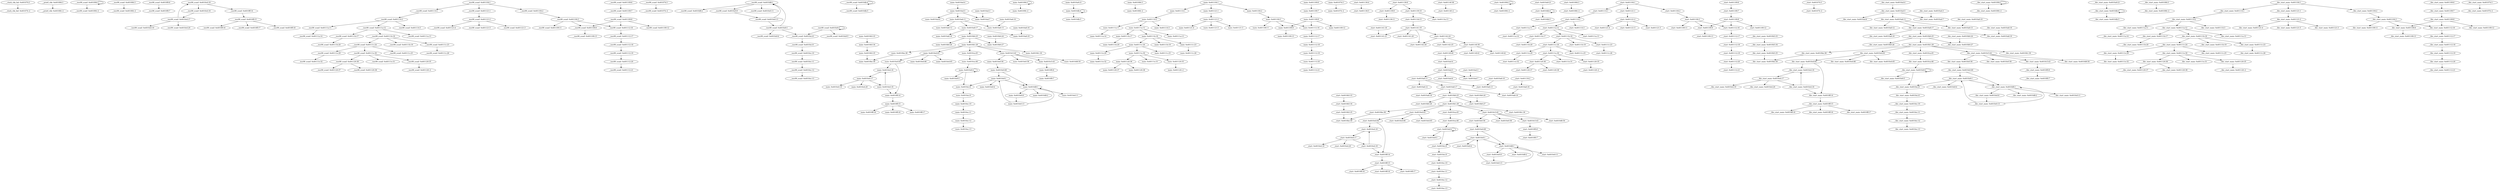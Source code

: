 digraph {
__stack_chk_fail_401074_3 [label="__stack_chk_fail: 0x401074:3"];
"__stack_chk_fail_401074_-2" [label="__stack_chk_fail: 0x401074:-2"];
__printf_chk_401084_3 [label="__printf_chk: 0x401084:3"];
"__printf_chk_401084_-2" [label="__printf_chk: 0x401084:-2"];
__isoc99_scanf_401094_3 [label="__isoc99_scanf: 0x401094:3"];
"__isoc99_scanf_401094_-2" [label="__isoc99_scanf: 0x401094:-2"];
__isoc99_scanf_401084_3 [label="__isoc99_scanf: 0x401084:3"];
"__isoc99_scanf_401084_-2" [label="__isoc99_scanf: 0x401084:-2"];
__isoc99_scanf_4010f0_6 [label="__isoc99_scanf: 0x4010f0:6"];
__isoc99_scanf_4010f0_7 [label="__isoc99_scanf: 0x4010f0:7"];
__isoc99_scanf_4010ff_14 [label="__isoc99_scanf: 0x4010ff:14"];
__isoc99_scanf_4010ff_15 [label="__isoc99_scanf: 0x4010ff:15"];
__isoc99_scanf_4010ff_16 [label="__isoc99_scanf: 0x4010ff:16"];
__isoc99_scanf_4010ff_17 [label="__isoc99_scanf: 0x4010ff:17"];
__isoc99_scanf_4010ff_18 [label="__isoc99_scanf: 0x4010ff:18"];
__isoc99_scanf_401104_1 [label="__isoc99_scanf: 0x401104:1"];
__isoc99_scanf_401104_2 [label="__isoc99_scanf: 0x401104:2"];
__isoc99_scanf_401114_1 [label="__isoc99_scanf: 0x401114:1"];
__isoc99_scanf_401121_1 [label="__isoc99_scanf: 0x401121:1"];
__isoc99_scanf_401104_3 [label="__isoc99_scanf: 0x401104:3"];
__isoc99_scanf_401109_9 [label="__isoc99_scanf: 0x401109:9"];
__isoc99_scanf_401109_11 [label="__isoc99_scanf: 0x401109:11"];
__isoc99_scanf_401112_16 [label="__isoc99_scanf: 0x401112:16"];
__isoc99_scanf_401109_6 [label="__isoc99_scanf: 0x401109:6"];
__isoc99_scanf_401109_7 [label="__isoc99_scanf: 0x401109:7"];
__isoc99_scanf_401109_8 [label="__isoc99_scanf: 0x401109:8"];
__isoc99_scanf_401109_12 [label="__isoc99_scanf: 0x401109:12"];
__isoc99_scanf_401109_13 [label="__isoc99_scanf: 0x401109:13"];
__isoc99_scanf_401112_17 [label="__isoc99_scanf: 0x401112:17"];
__isoc99_scanf_401112_18 [label="__isoc99_scanf: 0x401112:18"];
__isoc99_scanf_401112_19 [label="__isoc99_scanf: 0x401112:19"];
__isoc99_scanf_401112_20 [label="__isoc99_scanf: 0x401112:20"];
__isoc99_scanf_401112_21 [label="__isoc99_scanf: 0x401112:21"];
__isoc99_scanf_401114_2 [label="__isoc99_scanf: 0x401114:2"];
__isoc99_scanf_401114_3 [label="__isoc99_scanf: 0x401114:3"];
__isoc99_scanf_40111a_11 [label="__isoc99_scanf: 0x40111a:11"];
__isoc99_scanf_40111a_12 [label="__isoc99_scanf: 0x40111a:12"];
__isoc99_scanf_40111a_14 [label="__isoc99_scanf: 0x40111a:14"];
__isoc99_scanf_40111a_13 [label="__isoc99_scanf: 0x40111a:13"];
__isoc99_scanf_40111b_17 [label="__isoc99_scanf: 0x40111b:17"];
__isoc99_scanf_40111b_18 [label="__isoc99_scanf: 0x40111b:18"];
__isoc99_scanf_40111b_20 [label="__isoc99_scanf: 0x40111b:20"];
__isoc99_scanf_40111b_19 [label="__isoc99_scanf: 0x40111b:19"];
__isoc99_scanf_40111c_23 [label="__isoc99_scanf: 0x40111c:23"];
__isoc99_scanf_40111c_24 [label="__isoc99_scanf: 0x40111c:24"];
__isoc99_scanf_40111c_26 [label="__isoc99_scanf: 0x40111c:26"];
__isoc99_scanf_40111c_25 [label="__isoc99_scanf: 0x40111c:25"];
__isoc99_scanf_40111e_29 [label="__isoc99_scanf: 0x40111e:29"];
__isoc99_scanf_40111e_30 [label="__isoc99_scanf: 0x40111e:30"];
__isoc99_scanf_40111e_32 [label="__isoc99_scanf: 0x40111e:32"];
__isoc99_scanf_40111e_31 [label="__isoc99_scanf: 0x40111e:31"];
__isoc99_scanf_401120_35 [label="__isoc99_scanf: 0x401120:35"];
__isoc99_scanf_401120_36 [label="__isoc99_scanf: 0x401120:36"];
"__isoc99_scanf_401120_-2" [label="__isoc99_scanf: 0x401120:-2"];
__isoc99_scanf_401120_37 [label="__isoc99_scanf: 0x401120:37"];
__isoc99_scanf_401120_38 [label="__isoc99_scanf: 0x401120:38"];
__isoc99_scanf_401121_2 [label="__isoc99_scanf: 0x401121:2"];
__isoc99_scanf_401121_3 [label="__isoc99_scanf: 0x401121:3"];
__isoc99_scanf_401121_4 [label="__isoc99_scanf: 0x401121:4"];
__isoc99_scanf_401121_5 [label="__isoc99_scanf: 0x401121:5"];
__isoc99_scanf_401074_3 [label="__isoc99_scanf: 0x401074:3"];
"__isoc99_scanf_401074_-2" [label="__isoc99_scanf: 0x401074:-2"];
__isoc99_scanf_4010d8_1 [label="__isoc99_scanf: 0x4010d8:1"];
__isoc99_scanf_4010d8_2 [label="__isoc99_scanf: 0x4010d8:2"];
__isoc99_scanf_4010e0_9 [label="__isoc99_scanf: 0x4010e0:9"];
__isoc99_scanf_4010e0_11 [label="__isoc99_scanf: 0x4010e0:11"];
__isoc99_scanf_4010db_4 [label="__isoc99_scanf: 0x4010db:4"];
__isoc99_scanf_4010db_5 [label="__isoc99_scanf: 0x4010db:5"];
__isoc99_scanf_4010e0_13 [label="__isoc99_scanf: 0x4010e0:13"];
__isoc99_scanf_4010e9_1 [label="__isoc99_scanf: 0x4010e9:1"];
__isoc99_scanf_4010e4_16 [label="__isoc99_scanf: 0x4010e4:16"];
__isoc99_scanf_4010e4_17 [label="__isoc99_scanf: 0x4010e4:17"];
__isoc99_scanf_4010e4_18 [label="__isoc99_scanf: 0x4010e4:18"];
__isoc99_scanf_4010e4_19 [label="__isoc99_scanf: 0x4010e4:19"];
__isoc99_scanf_4010e4_20 [label="__isoc99_scanf: 0x4010e4:20"];
__isoc99_scanf_4010e9_4 [label="__isoc99_scanf: 0x4010e9:4"];
__isoc99_scanf_4010ec_8 [label="__isoc99_scanf: 0x4010ec:8"];
__isoc99_scanf_4010e9_2 [label="__isoc99_scanf: 0x4010e9:2"];
__isoc99_scanf_4010e9_5 [label="__isoc99_scanf: 0x4010e9:5"];
__isoc99_scanf_4010ec_9 [label="__isoc99_scanf: 0x4010ec:9"];
__isoc99_scanf_4010ec_10 [label="__isoc99_scanf: 0x4010ec:10"];
__isoc99_scanf_4010ec_11 [label="__isoc99_scanf: 0x4010ec:11"];
__isoc99_scanf_4010ec_12 [label="__isoc99_scanf: 0x4010ec:12"];
__isoc99_scanf_4010ec_13 [label="__isoc99_scanf: 0x4010ec:13"];
main_4010a4_4 [label="main: 0x4010a4:4"];
main_4010a4_5 [label="main: 0x4010a4:5"];
main_4010a4_6 [label="main: 0x4010a4:6"];
main_4010a4_7 [label="main: 0x4010a4:7"];
main_4010a6_11 [label="main: 0x4010a6:11"];
main_4010a4_3 [label="main: 0x4010a4:3"];
main_4010a6_12 [label="main: 0x4010a6:12"];
main_4010a6_13 [label="main: 0x4010a6:13"];
main_4010a8_17 [label="main: 0x4010a8:17"];
main_4010a6_10 [label="main: 0x4010a6:10"];
main_4010a8_18 [label="main: 0x4010a8:18"];
main_4010a8_19 [label="main: 0x4010a8:19"];
main_4010b0_25 [label="main: 0x4010b0:25"];
main_4010a8_16 [label="main: 0x4010a8:16"];
main_4010b0_26 [label="main: 0x4010b0:26"];
main_4010b0_27 [label="main: 0x4010b0:27"];
main_4010b1_29 [label="main: 0x4010b1:29"];
main_4010b0_24 [label="main: 0x4010b0:24"];
main_4010b1_30 [label="main: 0x4010b1:30"];
main_4010be_38 [label="main: 0x4010be:38"];
main_4010c5_42 [label="main: 0x4010c5:42"];
main_4010ca_45 [label="main: 0x4010ca:45"];
main_4010e4_63 [label="main: 0x4010e4:63"];
main_4010b5_33 [label="main: 0x4010b5:33"];
main_4010b5_34 [label="main: 0x4010b5:34"];
main_4010b5_35 [label="main: 0x4010b5:35"];
main_4010be_39 [label="main: 0x4010be:39"];
main_4010c5_43 [label="main: 0x4010c5:43"];
main_4010d8_50 [label="main: 0x4010d8:50"];
main_4010e0_56 [label="main: 0x4010e0:56"];
main_4010e0_58 [label="main: 0x4010e0:58"];
main_4010f0_6 [label="main: 0x4010f0:6"];
main_4010ca_46 [label="main: 0x4010ca:46"];
main_4010e9_2 [label="main: 0x4010e9:2"];
main_4010e0_60 [label="main: 0x4010e0:60"];
main_4010e9_1 [label="main: 0x4010e9:1"];
main_4010d8_1 [label="main: 0x4010d8:1"];
main_4010e4_64 [label="main: 0x4010e4:64"];
main_4010e4_65 [label="main: 0x4010e4:65"];
main_4010e4_66 [label="main: 0x4010e4:66"];
main_4010e4_16 [label="main: 0x4010e4:16"];
main_4010ff_14 [label="main: 0x4010ff:14"];
main_401094_3 [label="main: 0x401094:3"];
"main_401094_-2" [label="main: 0x401094:-2"];
main_4010e9_4 [label="main: 0x4010e9:4"];
main_4010ec_8 [label="main: 0x4010ec:8"];
main_4010e9_5 [label="main: 0x4010e9:5"];
main_4010ec_9 [label="main: 0x4010ec:9"];
main_4010ec_10 [label="main: 0x4010ec:10"];
main_4010ec_11 [label="main: 0x4010ec:11"];
main_4010ec_12 [label="main: 0x4010ec:12"];
main_4010ec_13 [label="main: 0x4010ec:13"];
main_4010d8_2 [label="main: 0x4010d8:2"];
main_4010e0_9 [label="main: 0x4010e0:9"];
main_4010e0_11 [label="main: 0x4010e0:11"];
main_4010db_4 [label="main: 0x4010db:4"];
main_4010db_5 [label="main: 0x4010db:5"];
main_4010e0_13 [label="main: 0x4010e0:13"];
main_4010e4_17 [label="main: 0x4010e4:17"];
main_4010e4_18 [label="main: 0x4010e4:18"];
main_4010e4_19 [label="main: 0x4010e4:19"];
main_4010e4_20 [label="main: 0x4010e4:20"];
main_4010f0_7 [label="main: 0x4010f0:7"];
main_4010ff_15 [label="main: 0x4010ff:15"];
main_4010ff_16 [label="main: 0x4010ff:16"];
main_4010ff_17 [label="main: 0x4010ff:17"];
main_4010ff_18 [label="main: 0x4010ff:18"];
main_401084_3 [label="main: 0x401084:3"];
"main_401084_-2" [label="main: 0x401084:-2"];
main_401104_1 [label="main: 0x401104:1"];
main_401104_2 [label="main: 0x401104:2"];
main_401114_1 [label="main: 0x401114:1"];
main_401121_1 [label="main: 0x401121:1"];
main_401104_3 [label="main: 0x401104:3"];
main_401109_9 [label="main: 0x401109:9"];
main_401109_11 [label="main: 0x401109:11"];
main_401112_16 [label="main: 0x401112:16"];
main_401109_6 [label="main: 0x401109:6"];
main_401109_7 [label="main: 0x401109:7"];
main_401109_8 [label="main: 0x401109:8"];
main_401109_12 [label="main: 0x401109:12"];
main_401109_13 [label="main: 0x401109:13"];
main_401112_17 [label="main: 0x401112:17"];
main_401112_18 [label="main: 0x401112:18"];
main_401112_19 [label="main: 0x401112:19"];
main_401112_20 [label="main: 0x401112:20"];
main_401112_21 [label="main: 0x401112:21"];
main_401114_2 [label="main: 0x401114:2"];
main_401114_3 [label="main: 0x401114:3"];
main_40111a_11 [label="main: 0x40111a:11"];
main_40111a_12 [label="main: 0x40111a:12"];
main_40111a_14 [label="main: 0x40111a:14"];
main_40111a_13 [label="main: 0x40111a:13"];
main_40111b_17 [label="main: 0x40111b:17"];
main_40111b_18 [label="main: 0x40111b:18"];
main_40111b_20 [label="main: 0x40111b:20"];
main_40111b_19 [label="main: 0x40111b:19"];
main_40111c_23 [label="main: 0x40111c:23"];
main_40111c_24 [label="main: 0x40111c:24"];
main_40111c_26 [label="main: 0x40111c:26"];
main_40111c_25 [label="main: 0x40111c:25"];
main_40111e_29 [label="main: 0x40111e:29"];
main_40111e_30 [label="main: 0x40111e:30"];
main_40111e_32 [label="main: 0x40111e:32"];
main_40111e_31 [label="main: 0x40111e:31"];
main_401120_35 [label="main: 0x401120:35"];
main_401120_36 [label="main: 0x401120:36"];
"main_401120_-2" [label="main: 0x401120:-2"];
main_401120_37 [label="main: 0x401120:37"];
main_401120_38 [label="main: 0x401120:38"];
main_401121_2 [label="main: 0x401121:2"];
main_401121_3 [label="main: 0x401121:3"];
main_401121_4 [label="main: 0x401121:4"];
main_401121_5 [label="main: 0x401121:5"];
main_401074_3 [label="main: 0x401074:3"];
"main_401074_-2" [label="main: 0x401074:-2"];
main_4010a9_21 [label="main: 0x4010a9:21"];
_start_401136_4 [label="_start: 0x401136:4"];
_start_401136_5 [label="_start: 0x401136:5"];
_start_401139_8 [label="_start: 0x401139:8"];
_start_401139_9 [label="_start: 0x401139:9"];
_start_401139_10 [label="_start: 0x401139:10"];
_start_401139_11 [label="_start: 0x401139:11"];
_start_40113a_13 [label="_start: 0x40113a:13"];
_start_40113d_15 [label="_start: 0x40113d:15"];
_start_401141_19 [label="_start: 0x401141:19"];
_start_401141_20 [label="_start: 0x401141:20"];
_start_401141_21 [label="_start: 0x401141:21"];
_start_401142_24 [label="_start: 0x401142:24"];
_start_401142_26 [label="_start: 0x401142:26"];
_start_401141_18 [label="_start: 0x401141:18"];
_start_401142_25 [label="_start: 0x401142:25"];
_start_40114f_39 [label="_start: 0x40114f:39"];
_start_40114f_40 [label="_start: 0x40114f:40"];
_start_40114f_41 [label="_start: 0x40114f:41"];
_start_40114f_42 [label="_start: 0x40114f:42"];
_start_4010a4_4 [label="_start: 0x4010a4:4"];
_start_40114f_38 [label="_start: 0x40114f:38"];
"_start_40114f_-2" [label="_start: 0x40114f:-2"];
_start_4010a4_5 [label="_start: 0x4010a4:5"];
_start_4010a4_6 [label="_start: 0x4010a4:6"];
_start_4010a4_7 [label="_start: 0x4010a4:7"];
_start_4010a6_11 [label="_start: 0x4010a6:11"];
_start_4010a4_3 [label="_start: 0x4010a4:3"];
_start_4010a6_12 [label="_start: 0x4010a6:12"];
_start_4010a6_13 [label="_start: 0x4010a6:13"];
_start_4010a8_17 [label="_start: 0x4010a8:17"];
_start_4010a6_10 [label="_start: 0x4010a6:10"];
_start_401134_2 [label="_start: 0x401134:2"];
_start_4010a8_16 [label="_start: 0x4010a8:16"];
_start_4010a8_19 [label="_start: 0x4010a8:19"];
_start_4010a8_18 [label="_start: 0x4010a8:18"];
_start_4010b0_25 [label="_start: 0x4010b0:25"];
_start_4010b0_26 [label="_start: 0x4010b0:26"];
_start_4010b0_27 [label="_start: 0x4010b0:27"];
_start_4010b1_29 [label="_start: 0x4010b1:29"];
_start_4010b0_24 [label="_start: 0x4010b0:24"];
_start_4010b1_30 [label="_start: 0x4010b1:30"];
_start_4010be_38 [label="_start: 0x4010be:38"];
_start_4010c5_42 [label="_start: 0x4010c5:42"];
_start_4010ca_45 [label="_start: 0x4010ca:45"];
_start_4010e4_63 [label="_start: 0x4010e4:63"];
_start_4010b5_33 [label="_start: 0x4010b5:33"];
_start_4010b5_34 [label="_start: 0x4010b5:34"];
_start_4010b5_35 [label="_start: 0x4010b5:35"];
_start_4010be_39 [label="_start: 0x4010be:39"];
_start_4010c5_43 [label="_start: 0x4010c5:43"];
_start_4010d8_50 [label="_start: 0x4010d8:50"];
_start_4010e0_56 [label="_start: 0x4010e0:56"];
_start_4010e0_58 [label="_start: 0x4010e0:58"];
_start_4010f0_6 [label="_start: 0x4010f0:6"];
_start_4010ca_46 [label="_start: 0x4010ca:46"];
_start_4010e9_2 [label="_start: 0x4010e9:2"];
_start_4010e0_60 [label="_start: 0x4010e0:60"];
_start_4010e9_1 [label="_start: 0x4010e9:1"];
_start_4010d8_1 [label="_start: 0x4010d8:1"];
_start_4010e4_64 [label="_start: 0x4010e4:64"];
_start_4010e4_65 [label="_start: 0x4010e4:65"];
_start_4010e4_66 [label="_start: 0x4010e4:66"];
_start_4010e4_16 [label="_start: 0x4010e4:16"];
_start_4010ff_14 [label="_start: 0x4010ff:14"];
_start_401094_3 [label="_start: 0x401094:3"];
"_start_401094_-2" [label="_start: 0x401094:-2"];
_start_4010e9_4 [label="_start: 0x4010e9:4"];
_start_4010ec_8 [label="_start: 0x4010ec:8"];
_start_4010e9_5 [label="_start: 0x4010e9:5"];
_start_4010ec_9 [label="_start: 0x4010ec:9"];
_start_4010ec_10 [label="_start: 0x4010ec:10"];
_start_4010ec_11 [label="_start: 0x4010ec:11"];
_start_4010ec_12 [label="_start: 0x4010ec:12"];
_start_4010ec_13 [label="_start: 0x4010ec:13"];
_start_4010d8_2 [label="_start: 0x4010d8:2"];
_start_4010e0_9 [label="_start: 0x4010e0:9"];
_start_4010e0_11 [label="_start: 0x4010e0:11"];
_start_4010db_4 [label="_start: 0x4010db:4"];
_start_4010db_5 [label="_start: 0x4010db:5"];
_start_4010e0_13 [label="_start: 0x4010e0:13"];
_start_4010e4_17 [label="_start: 0x4010e4:17"];
_start_4010e4_18 [label="_start: 0x4010e4:18"];
_start_4010e4_19 [label="_start: 0x4010e4:19"];
_start_4010e4_20 [label="_start: 0x4010e4:20"];
_start_4010f0_7 [label="_start: 0x4010f0:7"];
_start_4010ff_15 [label="_start: 0x4010ff:15"];
_start_4010ff_16 [label="_start: 0x4010ff:16"];
_start_4010ff_17 [label="_start: 0x4010ff:17"];
_start_4010ff_18 [label="_start: 0x4010ff:18"];
_start_401084_3 [label="_start: 0x401084:3"];
"_start_401084_-2" [label="_start: 0x401084:-2"];
_start_401104_1 [label="_start: 0x401104:1"];
_start_401104_2 [label="_start: 0x401104:2"];
_start_401114_1 [label="_start: 0x401114:1"];
_start_401121_1 [label="_start: 0x401121:1"];
_start_401104_3 [label="_start: 0x401104:3"];
_start_401109_9 [label="_start: 0x401109:9"];
_start_401109_11 [label="_start: 0x401109:11"];
_start_401112_16 [label="_start: 0x401112:16"];
_start_401109_6 [label="_start: 0x401109:6"];
_start_401109_7 [label="_start: 0x401109:7"];
_start_401109_8 [label="_start: 0x401109:8"];
_start_401109_12 [label="_start: 0x401109:12"];
_start_401109_13 [label="_start: 0x401109:13"];
_start_401112_17 [label="_start: 0x401112:17"];
_start_401112_18 [label="_start: 0x401112:18"];
_start_401112_19 [label="_start: 0x401112:19"];
_start_401112_20 [label="_start: 0x401112:20"];
_start_401112_21 [label="_start: 0x401112:21"];
_start_401114_2 [label="_start: 0x401114:2"];
_start_401114_3 [label="_start: 0x401114:3"];
_start_40111a_11 [label="_start: 0x40111a:11"];
_start_40111a_12 [label="_start: 0x40111a:12"];
_start_40111a_14 [label="_start: 0x40111a:14"];
_start_40111a_13 [label="_start: 0x40111a:13"];
_start_40111b_17 [label="_start: 0x40111b:17"];
_start_40111b_18 [label="_start: 0x40111b:18"];
_start_40111b_20 [label="_start: 0x40111b:20"];
_start_40111b_19 [label="_start: 0x40111b:19"];
_start_40111c_23 [label="_start: 0x40111c:23"];
_start_40111c_24 [label="_start: 0x40111c:24"];
_start_40111c_26 [label="_start: 0x40111c:26"];
_start_40111c_25 [label="_start: 0x40111c:25"];
_start_40111e_29 [label="_start: 0x40111e:29"];
_start_40111e_30 [label="_start: 0x40111e:30"];
_start_40111e_32 [label="_start: 0x40111e:32"];
_start_40111e_31 [label="_start: 0x40111e:31"];
_start_401120_35 [label="_start: 0x401120:35"];
_start_401120_36 [label="_start: 0x401120:36"];
"_start_401120_-2" [label="_start: 0x401120:-2"];
_start_401120_37 [label="_start: 0x401120:37"];
_start_401120_38 [label="_start: 0x401120:38"];
_start_401121_2 [label="_start: 0x401121:2"];
_start_401121_3 [label="_start: 0x401121:3"];
_start_401121_4 [label="_start: 0x401121:4"];
_start_401121_5 [label="_start: 0x401121:5"];
_start_401074_3 [label="_start: 0x401074:3"];
"_start_401074_-2" [label="_start: 0x401074:-2"];
_start_4010a9_21 [label="_start: 0x4010a9:21"];
__libc_start_main_4010a4_4 [label="__libc_start_main: 0x4010a4:4"];
__libc_start_main_4010a4_5 [label="__libc_start_main: 0x4010a4:5"];
__libc_start_main_4010a4_6 [label="__libc_start_main: 0x4010a4:6"];
__libc_start_main_4010a4_7 [label="__libc_start_main: 0x4010a4:7"];
__libc_start_main_4010a6_11 [label="__libc_start_main: 0x4010a6:11"];
__libc_start_main_4010a4_3 [label="__libc_start_main: 0x4010a4:3"];
__libc_start_main_4010a6_12 [label="__libc_start_main: 0x4010a6:12"];
__libc_start_main_4010a6_13 [label="__libc_start_main: 0x4010a6:13"];
__libc_start_main_4010a8_17 [label="__libc_start_main: 0x4010a8:17"];
__libc_start_main_4010a6_10 [label="__libc_start_main: 0x4010a6:10"];
__libc_start_main_4010a8_18 [label="__libc_start_main: 0x4010a8:18"];
__libc_start_main_4010a8_19 [label="__libc_start_main: 0x4010a8:19"];
__libc_start_main_4010b0_25 [label="__libc_start_main: 0x4010b0:25"];
__libc_start_main_4010a8_16 [label="__libc_start_main: 0x4010a8:16"];
__libc_start_main_4010b0_26 [label="__libc_start_main: 0x4010b0:26"];
__libc_start_main_4010b0_27 [label="__libc_start_main: 0x4010b0:27"];
__libc_start_main_4010b1_29 [label="__libc_start_main: 0x4010b1:29"];
__libc_start_main_4010b0_24 [label="__libc_start_main: 0x4010b0:24"];
__libc_start_main_4010b1_30 [label="__libc_start_main: 0x4010b1:30"];
__libc_start_main_4010be_38 [label="__libc_start_main: 0x4010be:38"];
__libc_start_main_4010c5_42 [label="__libc_start_main: 0x4010c5:42"];
__libc_start_main_4010ca_45 [label="__libc_start_main: 0x4010ca:45"];
__libc_start_main_4010e4_63 [label="__libc_start_main: 0x4010e4:63"];
__libc_start_main_4010b5_33 [label="__libc_start_main: 0x4010b5:33"];
__libc_start_main_4010b5_34 [label="__libc_start_main: 0x4010b5:34"];
__libc_start_main_4010b5_35 [label="__libc_start_main: 0x4010b5:35"];
__libc_start_main_4010be_39 [label="__libc_start_main: 0x4010be:39"];
__libc_start_main_4010c5_43 [label="__libc_start_main: 0x4010c5:43"];
__libc_start_main_4010d8_50 [label="__libc_start_main: 0x4010d8:50"];
__libc_start_main_4010e0_56 [label="__libc_start_main: 0x4010e0:56"];
__libc_start_main_4010e0_58 [label="__libc_start_main: 0x4010e0:58"];
__libc_start_main_4010f0_6 [label="__libc_start_main: 0x4010f0:6"];
__libc_start_main_4010ca_46 [label="__libc_start_main: 0x4010ca:46"];
__libc_start_main_4010e9_2 [label="__libc_start_main: 0x4010e9:2"];
__libc_start_main_4010e0_60 [label="__libc_start_main: 0x4010e0:60"];
__libc_start_main_4010e9_1 [label="__libc_start_main: 0x4010e9:1"];
__libc_start_main_4010d8_1 [label="__libc_start_main: 0x4010d8:1"];
__libc_start_main_4010e4_64 [label="__libc_start_main: 0x4010e4:64"];
__libc_start_main_4010e4_65 [label="__libc_start_main: 0x4010e4:65"];
__libc_start_main_4010e4_66 [label="__libc_start_main: 0x4010e4:66"];
__libc_start_main_4010e4_16 [label="__libc_start_main: 0x4010e4:16"];
__libc_start_main_4010ff_14 [label="__libc_start_main: 0x4010ff:14"];
__libc_start_main_401094_3 [label="__libc_start_main: 0x401094:3"];
"__libc_start_main_401094_-2" [label="__libc_start_main: 0x401094:-2"];
__libc_start_main_4010e9_4 [label="__libc_start_main: 0x4010e9:4"];
__libc_start_main_4010ec_8 [label="__libc_start_main: 0x4010ec:8"];
__libc_start_main_4010e9_5 [label="__libc_start_main: 0x4010e9:5"];
__libc_start_main_4010ec_9 [label="__libc_start_main: 0x4010ec:9"];
__libc_start_main_4010ec_10 [label="__libc_start_main: 0x4010ec:10"];
__libc_start_main_4010ec_11 [label="__libc_start_main: 0x4010ec:11"];
__libc_start_main_4010ec_12 [label="__libc_start_main: 0x4010ec:12"];
__libc_start_main_4010ec_13 [label="__libc_start_main: 0x4010ec:13"];
__libc_start_main_4010d8_2 [label="__libc_start_main: 0x4010d8:2"];
__libc_start_main_4010e0_9 [label="__libc_start_main: 0x4010e0:9"];
__libc_start_main_4010e0_11 [label="__libc_start_main: 0x4010e0:11"];
__libc_start_main_4010db_4 [label="__libc_start_main: 0x4010db:4"];
__libc_start_main_4010db_5 [label="__libc_start_main: 0x4010db:5"];
__libc_start_main_4010e0_13 [label="__libc_start_main: 0x4010e0:13"];
__libc_start_main_4010e4_17 [label="__libc_start_main: 0x4010e4:17"];
__libc_start_main_4010e4_18 [label="__libc_start_main: 0x4010e4:18"];
__libc_start_main_4010e4_19 [label="__libc_start_main: 0x4010e4:19"];
__libc_start_main_4010e4_20 [label="__libc_start_main: 0x4010e4:20"];
__libc_start_main_4010f0_7 [label="__libc_start_main: 0x4010f0:7"];
__libc_start_main_4010ff_15 [label="__libc_start_main: 0x4010ff:15"];
__libc_start_main_4010ff_16 [label="__libc_start_main: 0x4010ff:16"];
__libc_start_main_4010ff_17 [label="__libc_start_main: 0x4010ff:17"];
__libc_start_main_4010ff_18 [label="__libc_start_main: 0x4010ff:18"];
__libc_start_main_401084_3 [label="__libc_start_main: 0x401084:3"];
"__libc_start_main_401084_-2" [label="__libc_start_main: 0x401084:-2"];
__libc_start_main_401104_1 [label="__libc_start_main: 0x401104:1"];
__libc_start_main_401104_2 [label="__libc_start_main: 0x401104:2"];
__libc_start_main_401114_1 [label="__libc_start_main: 0x401114:1"];
__libc_start_main_401121_1 [label="__libc_start_main: 0x401121:1"];
__libc_start_main_401104_3 [label="__libc_start_main: 0x401104:3"];
__libc_start_main_401109_9 [label="__libc_start_main: 0x401109:9"];
__libc_start_main_401109_11 [label="__libc_start_main: 0x401109:11"];
__libc_start_main_401112_16 [label="__libc_start_main: 0x401112:16"];
__libc_start_main_401109_6 [label="__libc_start_main: 0x401109:6"];
__libc_start_main_401109_7 [label="__libc_start_main: 0x401109:7"];
__libc_start_main_401109_8 [label="__libc_start_main: 0x401109:8"];
__libc_start_main_401109_12 [label="__libc_start_main: 0x401109:12"];
__libc_start_main_401109_13 [label="__libc_start_main: 0x401109:13"];
__libc_start_main_401112_17 [label="__libc_start_main: 0x401112:17"];
__libc_start_main_401112_18 [label="__libc_start_main: 0x401112:18"];
__libc_start_main_401112_19 [label="__libc_start_main: 0x401112:19"];
__libc_start_main_401112_20 [label="__libc_start_main: 0x401112:20"];
__libc_start_main_401112_21 [label="__libc_start_main: 0x401112:21"];
__libc_start_main_401114_2 [label="__libc_start_main: 0x401114:2"];
__libc_start_main_401114_3 [label="__libc_start_main: 0x401114:3"];
__libc_start_main_40111a_11 [label="__libc_start_main: 0x40111a:11"];
__libc_start_main_40111a_12 [label="__libc_start_main: 0x40111a:12"];
__libc_start_main_40111a_14 [label="__libc_start_main: 0x40111a:14"];
__libc_start_main_40111a_13 [label="__libc_start_main: 0x40111a:13"];
__libc_start_main_40111b_17 [label="__libc_start_main: 0x40111b:17"];
__libc_start_main_40111b_18 [label="__libc_start_main: 0x40111b:18"];
__libc_start_main_40111b_20 [label="__libc_start_main: 0x40111b:20"];
__libc_start_main_40111b_19 [label="__libc_start_main: 0x40111b:19"];
__libc_start_main_40111c_23 [label="__libc_start_main: 0x40111c:23"];
__libc_start_main_40111c_24 [label="__libc_start_main: 0x40111c:24"];
__libc_start_main_40111c_26 [label="__libc_start_main: 0x40111c:26"];
__libc_start_main_40111c_25 [label="__libc_start_main: 0x40111c:25"];
__libc_start_main_40111e_29 [label="__libc_start_main: 0x40111e:29"];
__libc_start_main_40111e_30 [label="__libc_start_main: 0x40111e:30"];
__libc_start_main_40111e_32 [label="__libc_start_main: 0x40111e:32"];
__libc_start_main_40111e_31 [label="__libc_start_main: 0x40111e:31"];
__libc_start_main_401120_35 [label="__libc_start_main: 0x401120:35"];
__libc_start_main_401120_36 [label="__libc_start_main: 0x401120:36"];
"__libc_start_main_401120_-2" [label="__libc_start_main: 0x401120:-2"];
__libc_start_main_401120_37 [label="__libc_start_main: 0x401120:37"];
__libc_start_main_401120_38 [label="__libc_start_main: 0x401120:38"];
__libc_start_main_401121_2 [label="__libc_start_main: 0x401121:2"];
__libc_start_main_401121_3 [label="__libc_start_main: 0x401121:3"];
__libc_start_main_401121_4 [label="__libc_start_main: 0x401121:4"];
__libc_start_main_401121_5 [label="__libc_start_main: 0x401121:5"];
__libc_start_main_401074_3 [label="__libc_start_main: 0x401074:3"];
"__libc_start_main_401074_-2" [label="__libc_start_main: 0x401074:-2"];
__libc_start_main_4010a9_21 [label="__libc_start_main: 0x4010a9:21"];
__stack_chk_fail_401074_3 -> "__stack_chk_fail_401074_-2";
__printf_chk_401084_3 -> "__printf_chk_401084_-2";
__isoc99_scanf_401094_3 -> "__isoc99_scanf_401094_-2";
__isoc99_scanf_401094_3 -> __isoc99_scanf_401094_3;
__isoc99_scanf_401084_3 -> "__isoc99_scanf_401084_-2";
__isoc99_scanf_4010f0_6 -> __isoc99_scanf_4010f0_7;
__isoc99_scanf_4010ff_14 -> __isoc99_scanf_4010ff_15;
__isoc99_scanf_4010ff_15 -> __isoc99_scanf_4010ff_16;
__isoc99_scanf_4010ff_15 -> __isoc99_scanf_4010ff_17;
__isoc99_scanf_4010ff_15 -> __isoc99_scanf_4010ff_18;
__isoc99_scanf_401104_1 -> __isoc99_scanf_401104_2;
__isoc99_scanf_401104_1 -> __isoc99_scanf_401114_1;
__isoc99_scanf_401104_1 -> __isoc99_scanf_401121_1;
__isoc99_scanf_401104_2 -> __isoc99_scanf_401104_3;
__isoc99_scanf_401114_1 -> __isoc99_scanf_401114_2;
__isoc99_scanf_401121_1 -> __isoc99_scanf_401121_2;
__isoc99_scanf_401104_3 -> __isoc99_scanf_401109_9;
__isoc99_scanf_401104_3 -> __isoc99_scanf_401109_11;
__isoc99_scanf_401104_3 -> __isoc99_scanf_401112_16;
__isoc99_scanf_401109_9 -> __isoc99_scanf_401109_13;
__isoc99_scanf_401112_16 -> __isoc99_scanf_401112_17;
__isoc99_scanf_401109_6 -> __isoc99_scanf_401109_7;
__isoc99_scanf_401109_7 -> __isoc99_scanf_401109_8;
__isoc99_scanf_401109_8 -> __isoc99_scanf_401109_9;
__isoc99_scanf_401109_8 -> __isoc99_scanf_401109_12;
__isoc99_scanf_401109_8 -> __isoc99_scanf_401112_16;
__isoc99_scanf_401112_17 -> __isoc99_scanf_401112_18;
__isoc99_scanf_401112_18 -> __isoc99_scanf_401112_19;
__isoc99_scanf_401112_19 -> __isoc99_scanf_401112_20;
__isoc99_scanf_401112_20 -> __isoc99_scanf_401112_21;
__isoc99_scanf_401114_2 -> __isoc99_scanf_401114_3;
__isoc99_scanf_401114_2 -> __isoc99_scanf_40111a_11;
__isoc99_scanf_401114_2 -> __isoc99_scanf_40111a_12;
__isoc99_scanf_40111a_11 -> __isoc99_scanf_40111a_14;
__isoc99_scanf_40111a_12 -> __isoc99_scanf_40111a_13;
__isoc99_scanf_40111a_12 -> __isoc99_scanf_40111b_17;
__isoc99_scanf_40111a_12 -> __isoc99_scanf_40111b_18;
__isoc99_scanf_40111b_17 -> __isoc99_scanf_40111b_20;
__isoc99_scanf_40111b_18 -> __isoc99_scanf_40111b_19;
__isoc99_scanf_40111b_18 -> __isoc99_scanf_40111c_23;
__isoc99_scanf_40111b_18 -> __isoc99_scanf_40111c_24;
__isoc99_scanf_40111c_23 -> __isoc99_scanf_40111c_26;
__isoc99_scanf_40111c_24 -> __isoc99_scanf_40111c_25;
__isoc99_scanf_40111c_24 -> __isoc99_scanf_40111e_29;
__isoc99_scanf_40111c_24 -> __isoc99_scanf_40111e_30;
__isoc99_scanf_40111e_29 -> __isoc99_scanf_40111e_32;
__isoc99_scanf_40111e_30 -> __isoc99_scanf_40111e_31;
__isoc99_scanf_40111e_30 -> __isoc99_scanf_401120_35;
__isoc99_scanf_40111e_30 -> __isoc99_scanf_401120_36;
__isoc99_scanf_401120_35 -> "__isoc99_scanf_401120_-2";
__isoc99_scanf_401120_36 -> __isoc99_scanf_401120_37;
__isoc99_scanf_401120_36 -> __isoc99_scanf_401120_38;
__isoc99_scanf_401121_2 -> __isoc99_scanf_401121_3;
__isoc99_scanf_401121_2 -> __isoc99_scanf_401121_4;
__isoc99_scanf_401121_2 -> __isoc99_scanf_401121_5;
__isoc99_scanf_401074_3 -> "__isoc99_scanf_401074_-2";
__isoc99_scanf_4010d8_1 -> __isoc99_scanf_4010d8_2;
__isoc99_scanf_4010d8_1 -> __isoc99_scanf_4010e0_9;
__isoc99_scanf_4010d8_1 -> __isoc99_scanf_4010e0_11;
__isoc99_scanf_4010e0_9 -> __isoc99_scanf_4010e0_13;
__isoc99_scanf_4010db_4 -> __isoc99_scanf_4010db_5;
__isoc99_scanf_4010db_4 -> __isoc99_scanf_4010db_4;
__isoc99_scanf_4010e0_13 -> __isoc99_scanf_4010e9_1;
__isoc99_scanf_4010e0_13 -> __isoc99_scanf_4010d8_1;
__isoc99_scanf_4010e9_1 -> __isoc99_scanf_4010e9_4;
__isoc99_scanf_4010e9_1 -> __isoc99_scanf_4010ec_8;
__isoc99_scanf_4010e9_1 -> __isoc99_scanf_4010d8_1;
__isoc99_scanf_4010e4_16 -> __isoc99_scanf_4010e4_17;
__isoc99_scanf_4010e4_17 -> __isoc99_scanf_4010e4_18;
__isoc99_scanf_4010e4_17 -> __isoc99_scanf_4010e4_19;
__isoc99_scanf_4010e4_17 -> __isoc99_scanf_4010e4_20;
__isoc99_scanf_4010e4_18 -> __isoc99_scanf_4010ff_14;
__isoc99_scanf_4010e4_18 -> __isoc99_scanf_4010e4_16;
__isoc99_scanf_4010ec_8 -> __isoc99_scanf_4010ec_9;
__isoc99_scanf_4010e9_2 -> __isoc99_scanf_4010e9_5;
__isoc99_scanf_4010e9_2 -> __isoc99_scanf_4010ec_8;
__isoc99_scanf_4010e9_2 -> __isoc99_scanf_4010e9_2;
__isoc99_scanf_4010ec_9 -> __isoc99_scanf_4010ec_10;
__isoc99_scanf_4010ec_10 -> __isoc99_scanf_4010ec_11;
__isoc99_scanf_4010ec_11 -> __isoc99_scanf_4010ec_12;
__isoc99_scanf_4010ec_12 -> __isoc99_scanf_4010ec_13;
main_4010a4_4 -> main_4010a4_5;
main_4010a4_5 -> main_4010a4_6;
main_4010a4_5 -> main_4010a4_7;
main_4010a4_5 -> main_4010a6_11;
main_4010a6_11 -> main_4010a6_12;
main_4010a6_11 -> main_4010a6_13;
main_4010a6_11 -> main_4010a8_17;
main_4010a4_3 -> main_4010a4_7;
main_4010a8_17 -> main_4010a8_18;
main_4010a8_17 -> main_4010a8_19;
main_4010a8_17 -> main_4010b0_25;
main_4010a6_10 -> main_4010a6_13;
main_4010b0_25 -> main_4010b0_26;
main_4010b0_25 -> main_4010b0_27;
main_4010b0_25 -> main_4010b1_29;
main_4010a8_16 -> main_4010a8_19;
main_4010b1_29 -> main_4010b1_30;
main_4010b1_29 -> main_4010be_38;
main_4010b1_29 -> main_4010c5_42;
main_4010b1_29 -> main_4010ca_45;
main_4010b1_29 -> main_4010e4_63;
main_4010b0_24 -> main_4010b0_27;
main_4010be_38 -> main_4010be_39;
main_4010c5_42 -> main_4010c5_43;
main_4010c5_42 -> main_4010d8_50;
main_4010c5_42 -> main_4010e0_56;
main_4010c5_42 -> main_4010e0_58;
main_4010ca_45 -> main_4010ca_46;
main_4010e4_63 -> main_4010e4_64;
main_4010e4_63 -> main_4010e4_65;
main_4010e4_63 -> main_4010e4_66;
main_4010b5_33 -> main_4010b5_34;
main_4010b5_34 -> main_4010b5_35;
main_4010b5_35 -> main_4010be_39;
main_4010c5_43 -> main_4010f0_6;
main_4010e0_56 -> main_4010e0_60;
main_4010f0_6 -> main_4010f0_7;
main_4010ca_46 -> main_4010e9_2;
main_4010e9_2 -> main_4010e9_5;
main_4010e9_2 -> main_4010ec_8;
main_4010e9_2 -> main_4010e9_2;
main_4010e0_60 -> main_4010e9_1;
main_4010e0_60 -> main_4010d8_1;
main_4010e9_1 -> main_4010e9_4;
main_4010e9_1 -> main_4010ec_8;
main_4010e9_1 -> main_4010d8_1;
main_4010d8_1 -> main_4010d8_2;
main_4010d8_1 -> main_4010e0_9;
main_4010d8_1 -> main_4010e0_11;
main_4010e4_64 -> main_4010e4_16;
main_4010e4_64 -> main_4010ff_14;
main_4010e4_16 -> main_4010e4_17;
main_4010ff_14 -> main_4010ff_15;
main_401094_3 -> "main_401094_-2";
main_401094_3 -> main_401094_3;
main_4010ec_8 -> main_4010ec_9;
main_4010ec_9 -> main_4010ec_10;
main_4010ec_10 -> main_4010ec_11;
main_4010ec_11 -> main_4010ec_12;
main_4010ec_12 -> main_4010ec_13;
main_4010e0_9 -> main_4010e0_13;
main_4010db_4 -> main_4010db_5;
main_4010db_4 -> main_4010db_4;
main_4010e0_13 -> main_4010e9_1;
main_4010e0_13 -> main_4010d8_1;
main_4010e4_17 -> main_4010e4_18;
main_4010e4_17 -> main_4010e4_19;
main_4010e4_17 -> main_4010e4_20;
main_4010e4_18 -> main_4010e4_16;
main_4010e4_18 -> main_4010ff_14;
main_4010ff_15 -> main_4010ff_16;
main_4010ff_15 -> main_4010ff_17;
main_4010ff_15 -> main_4010ff_18;
main_401084_3 -> "main_401084_-2";
main_401104_1 -> main_401104_2;
main_401104_1 -> main_401114_1;
main_401104_1 -> main_401121_1;
main_401104_2 -> main_401104_3;
main_401114_1 -> main_401114_2;
main_401121_1 -> main_401121_2;
main_401104_3 -> main_401109_9;
main_401104_3 -> main_401109_11;
main_401104_3 -> main_401112_16;
main_401109_9 -> main_401109_13;
main_401112_16 -> main_401112_17;
main_401109_6 -> main_401109_7;
main_401109_7 -> main_401109_8;
main_401109_8 -> main_401109_9;
main_401109_8 -> main_401109_12;
main_401109_8 -> main_401112_16;
main_401112_17 -> main_401112_18;
main_401112_18 -> main_401112_19;
main_401112_19 -> main_401112_20;
main_401112_20 -> main_401112_21;
main_401114_2 -> main_401114_3;
main_401114_2 -> main_40111a_11;
main_401114_2 -> main_40111a_12;
main_40111a_11 -> main_40111a_14;
main_40111a_12 -> main_40111a_13;
main_40111a_12 -> main_40111b_17;
main_40111a_12 -> main_40111b_18;
main_40111b_17 -> main_40111b_20;
main_40111b_18 -> main_40111b_19;
main_40111b_18 -> main_40111c_23;
main_40111b_18 -> main_40111c_24;
main_40111c_23 -> main_40111c_26;
main_40111c_24 -> main_40111c_25;
main_40111c_24 -> main_40111e_29;
main_40111c_24 -> main_40111e_30;
main_40111e_29 -> main_40111e_32;
main_40111e_30 -> main_40111e_31;
main_40111e_30 -> main_401120_35;
main_40111e_30 -> main_401120_36;
main_401120_35 -> "main_401120_-2";
main_401120_36 -> main_401120_37;
main_401120_36 -> main_401120_38;
main_401121_2 -> main_401121_3;
main_401121_2 -> main_401121_4;
main_401121_2 -> main_401121_5;
main_401074_3 -> "main_401074_-2";
main_4010a9_21 -> main_4010db_4;
_start_401136_4 -> _start_401136_5;
_start_401139_8 -> _start_401139_9;
_start_401139_8 -> _start_401139_10;
_start_401139_9 -> _start_401139_11;
_start_401139_10 -> _start_40113a_13;
_start_401139_10 -> _start_40113d_15;
_start_40113d_15 -> _start_401141_19;
_start_401141_19 -> _start_401141_20;
_start_401141_19 -> _start_401141_21;
_start_401141_19 -> _start_401142_24;
_start_401141_19 -> _start_401142_26;
_start_401142_24 -> _start_401142_25;
_start_401142_24 -> _start_401142_26;
_start_401142_24 -> _start_40114f_39;
_start_401141_18 -> _start_401141_21;
_start_40114f_39 -> _start_40114f_40;
_start_40114f_39 -> _start_40114f_41;
_start_40114f_39 -> _start_40114f_42;
_start_40114f_40 -> _start_4010a4_4;
_start_4010a4_4 -> _start_4010a4_5;
_start_40114f_38 -> "_start_40114f_-2";
_start_4010a4_5 -> _start_4010a4_6;
_start_4010a4_5 -> _start_4010a4_7;
_start_4010a4_5 -> _start_4010a6_11;
_start_4010a6_11 -> _start_4010a6_12;
_start_4010a6_11 -> _start_4010a6_13;
_start_4010a6_11 -> _start_4010a8_17;
_start_4010a4_3 -> _start_4010a4_7;
_start_4010a8_17 -> _start_4010a8_18;
_start_4010a8_17 -> _start_4010a8_19;
_start_4010a8_17 -> _start_4010b0_25;
_start_4010a6_10 -> _start_4010a6_13;
_start_401134_2 -> _start_4010a8_16;
_start_4010a8_16 -> _start_4010a8_19;
_start_4010b0_25 -> _start_4010b0_26;
_start_4010b0_25 -> _start_4010b0_27;
_start_4010b0_25 -> _start_4010b1_29;
_start_4010b1_29 -> _start_4010b1_30;
_start_4010b1_29 -> _start_4010be_38;
_start_4010b1_29 -> _start_4010c5_42;
_start_4010b1_29 -> _start_4010ca_45;
_start_4010b1_29 -> _start_4010e4_63;
_start_4010b0_24 -> _start_4010b0_27;
_start_4010be_38 -> _start_4010be_39;
_start_4010c5_42 -> _start_4010c5_43;
_start_4010c5_42 -> _start_4010d8_50;
_start_4010c5_42 -> _start_4010e0_56;
_start_4010c5_42 -> _start_4010e0_58;
_start_4010ca_45 -> _start_4010ca_46;
_start_4010e4_63 -> _start_4010e4_64;
_start_4010e4_63 -> _start_4010e4_65;
_start_4010e4_63 -> _start_4010e4_66;
_start_4010b5_33 -> _start_4010b5_34;
_start_4010b5_34 -> _start_4010b5_35;
_start_4010b5_35 -> _start_4010be_39;
_start_4010c5_43 -> _start_4010f0_6;
_start_4010e0_56 -> _start_4010e0_60;
_start_4010f0_6 -> _start_4010f0_7;
_start_4010ca_46 -> _start_4010e9_2;
_start_4010e9_2 -> _start_4010e9_5;
_start_4010e9_2 -> _start_4010ec_8;
_start_4010e9_2 -> _start_4010e9_2;
_start_4010e0_60 -> _start_4010e9_1;
_start_4010e0_60 -> _start_4010d8_1;
_start_4010e9_1 -> _start_4010e9_4;
_start_4010e9_1 -> _start_4010ec_8;
_start_4010e9_1 -> _start_4010d8_1;
_start_4010d8_1 -> _start_4010d8_2;
_start_4010d8_1 -> _start_4010e0_9;
_start_4010d8_1 -> _start_4010e0_11;
_start_4010e4_64 -> _start_4010e4_16;
_start_4010e4_64 -> _start_4010ff_14;
_start_4010e4_16 -> _start_4010e4_17;
_start_4010ff_14 -> _start_4010ff_15;
_start_401094_3 -> "_start_401094_-2";
_start_401094_3 -> _start_401094_3;
_start_4010ec_8 -> _start_4010ec_9;
_start_4010ec_9 -> _start_4010ec_10;
_start_4010ec_10 -> _start_4010ec_11;
_start_4010ec_11 -> _start_4010ec_12;
_start_4010ec_12 -> _start_4010ec_13;
_start_4010e0_9 -> _start_4010e0_13;
_start_4010db_4 -> _start_4010db_5;
_start_4010db_4 -> _start_4010db_4;
_start_4010e0_13 -> _start_4010e9_1;
_start_4010e0_13 -> _start_4010d8_1;
_start_4010e4_17 -> _start_4010e4_18;
_start_4010e4_17 -> _start_4010e4_19;
_start_4010e4_17 -> _start_4010e4_20;
_start_4010e4_18 -> _start_4010e4_16;
_start_4010e4_18 -> _start_4010ff_14;
_start_4010ff_15 -> _start_4010ff_16;
_start_4010ff_15 -> _start_4010ff_17;
_start_4010ff_15 -> _start_4010ff_18;
_start_401084_3 -> "_start_401084_-2";
_start_401104_1 -> _start_401104_2;
_start_401104_1 -> _start_401114_1;
_start_401104_1 -> _start_401121_1;
_start_401104_2 -> _start_401104_3;
_start_401114_1 -> _start_401114_2;
_start_401121_1 -> _start_401121_2;
_start_401104_3 -> _start_401109_9;
_start_401104_3 -> _start_401109_11;
_start_401104_3 -> _start_401112_16;
_start_401109_9 -> _start_401109_13;
_start_401112_16 -> _start_401112_17;
_start_401109_6 -> _start_401109_7;
_start_401109_7 -> _start_401109_8;
_start_401109_8 -> _start_401109_9;
_start_401109_8 -> _start_401109_12;
_start_401109_8 -> _start_401112_16;
_start_401112_17 -> _start_401112_18;
_start_401112_18 -> _start_401112_19;
_start_401112_19 -> _start_401112_20;
_start_401112_20 -> _start_401112_21;
_start_401114_2 -> _start_401114_3;
_start_401114_2 -> _start_40111a_11;
_start_401114_2 -> _start_40111a_12;
_start_40111a_11 -> _start_40111a_14;
_start_40111a_12 -> _start_40111a_13;
_start_40111a_12 -> _start_40111b_17;
_start_40111a_12 -> _start_40111b_18;
_start_40111b_17 -> _start_40111b_20;
_start_40111b_18 -> _start_40111b_19;
_start_40111b_18 -> _start_40111c_23;
_start_40111b_18 -> _start_40111c_24;
_start_40111c_23 -> _start_40111c_26;
_start_40111c_24 -> _start_40111c_25;
_start_40111c_24 -> _start_40111e_29;
_start_40111c_24 -> _start_40111e_30;
_start_40111e_29 -> _start_40111e_32;
_start_40111e_30 -> _start_40111e_31;
_start_40111e_30 -> _start_401120_35;
_start_40111e_30 -> _start_401120_36;
_start_401120_35 -> "_start_401120_-2";
_start_401120_36 -> _start_401120_37;
_start_401120_36 -> _start_401120_38;
_start_401121_2 -> _start_401121_3;
_start_401121_2 -> _start_401121_4;
_start_401121_2 -> _start_401121_5;
_start_401074_3 -> "_start_401074_-2";
_start_4010a9_21 -> _start_4010db_4;
__libc_start_main_4010a4_4 -> __libc_start_main_4010a4_5;
__libc_start_main_4010a4_5 -> __libc_start_main_4010a4_6;
__libc_start_main_4010a4_5 -> __libc_start_main_4010a4_7;
__libc_start_main_4010a4_5 -> __libc_start_main_4010a6_11;
__libc_start_main_4010a6_11 -> __libc_start_main_4010a6_12;
__libc_start_main_4010a6_11 -> __libc_start_main_4010a6_13;
__libc_start_main_4010a6_11 -> __libc_start_main_4010a8_17;
__libc_start_main_4010a4_3 -> __libc_start_main_4010a4_7;
__libc_start_main_4010a8_17 -> __libc_start_main_4010a8_18;
__libc_start_main_4010a8_17 -> __libc_start_main_4010a8_19;
__libc_start_main_4010a8_17 -> __libc_start_main_4010b0_25;
__libc_start_main_4010a6_10 -> __libc_start_main_4010a6_13;
__libc_start_main_4010b0_25 -> __libc_start_main_4010b0_26;
__libc_start_main_4010b0_25 -> __libc_start_main_4010b0_27;
__libc_start_main_4010b0_25 -> __libc_start_main_4010b1_29;
__libc_start_main_4010a8_16 -> __libc_start_main_4010a8_19;
__libc_start_main_4010b1_29 -> __libc_start_main_4010b1_30;
__libc_start_main_4010b1_29 -> __libc_start_main_4010be_38;
__libc_start_main_4010b1_29 -> __libc_start_main_4010c5_42;
__libc_start_main_4010b1_29 -> __libc_start_main_4010ca_45;
__libc_start_main_4010b1_29 -> __libc_start_main_4010e4_63;
__libc_start_main_4010b0_24 -> __libc_start_main_4010b0_27;
__libc_start_main_4010be_38 -> __libc_start_main_4010be_39;
__libc_start_main_4010c5_42 -> __libc_start_main_4010c5_43;
__libc_start_main_4010c5_42 -> __libc_start_main_4010d8_50;
__libc_start_main_4010c5_42 -> __libc_start_main_4010e0_56;
__libc_start_main_4010c5_42 -> __libc_start_main_4010e0_58;
__libc_start_main_4010ca_45 -> __libc_start_main_4010ca_46;
__libc_start_main_4010e4_63 -> __libc_start_main_4010e4_64;
__libc_start_main_4010e4_63 -> __libc_start_main_4010e4_65;
__libc_start_main_4010e4_63 -> __libc_start_main_4010e4_66;
__libc_start_main_4010b5_33 -> __libc_start_main_4010b5_34;
__libc_start_main_4010b5_34 -> __libc_start_main_4010b5_35;
__libc_start_main_4010b5_35 -> __libc_start_main_4010be_39;
__libc_start_main_4010c5_43 -> __libc_start_main_4010f0_6;
__libc_start_main_4010e0_56 -> __libc_start_main_4010e0_60;
__libc_start_main_4010f0_6 -> __libc_start_main_4010f0_7;
__libc_start_main_4010ca_46 -> __libc_start_main_4010e9_2;
__libc_start_main_4010e9_2 -> __libc_start_main_4010e9_5;
__libc_start_main_4010e9_2 -> __libc_start_main_4010ec_8;
__libc_start_main_4010e9_2 -> __libc_start_main_4010e9_2;
__libc_start_main_4010e0_60 -> __libc_start_main_4010e9_1;
__libc_start_main_4010e0_60 -> __libc_start_main_4010d8_1;
__libc_start_main_4010e9_1 -> __libc_start_main_4010e9_4;
__libc_start_main_4010e9_1 -> __libc_start_main_4010ec_8;
__libc_start_main_4010e9_1 -> __libc_start_main_4010d8_1;
__libc_start_main_4010d8_1 -> __libc_start_main_4010d8_2;
__libc_start_main_4010d8_1 -> __libc_start_main_4010e0_9;
__libc_start_main_4010d8_1 -> __libc_start_main_4010e0_11;
__libc_start_main_4010e4_64 -> __libc_start_main_4010e4_16;
__libc_start_main_4010e4_64 -> __libc_start_main_4010ff_14;
__libc_start_main_4010e4_16 -> __libc_start_main_4010e4_17;
__libc_start_main_4010ff_14 -> __libc_start_main_4010ff_15;
__libc_start_main_401094_3 -> "__libc_start_main_401094_-2";
__libc_start_main_401094_3 -> __libc_start_main_401094_3;
__libc_start_main_4010ec_8 -> __libc_start_main_4010ec_9;
__libc_start_main_4010ec_9 -> __libc_start_main_4010ec_10;
__libc_start_main_4010ec_10 -> __libc_start_main_4010ec_11;
__libc_start_main_4010ec_11 -> __libc_start_main_4010ec_12;
__libc_start_main_4010ec_12 -> __libc_start_main_4010ec_13;
__libc_start_main_4010e0_9 -> __libc_start_main_4010e0_13;
__libc_start_main_4010db_4 -> __libc_start_main_4010db_5;
__libc_start_main_4010db_4 -> __libc_start_main_4010db_4;
__libc_start_main_4010e0_13 -> __libc_start_main_4010e9_1;
__libc_start_main_4010e0_13 -> __libc_start_main_4010d8_1;
__libc_start_main_4010e4_17 -> __libc_start_main_4010e4_18;
__libc_start_main_4010e4_17 -> __libc_start_main_4010e4_19;
__libc_start_main_4010e4_17 -> __libc_start_main_4010e4_20;
__libc_start_main_4010e4_18 -> __libc_start_main_4010e4_16;
__libc_start_main_4010e4_18 -> __libc_start_main_4010ff_14;
__libc_start_main_4010ff_15 -> __libc_start_main_4010ff_16;
__libc_start_main_4010ff_15 -> __libc_start_main_4010ff_17;
__libc_start_main_4010ff_15 -> __libc_start_main_4010ff_18;
__libc_start_main_401084_3 -> "__libc_start_main_401084_-2";
__libc_start_main_401104_1 -> __libc_start_main_401104_2;
__libc_start_main_401104_1 -> __libc_start_main_401114_1;
__libc_start_main_401104_1 -> __libc_start_main_401121_1;
__libc_start_main_401104_2 -> __libc_start_main_401104_3;
__libc_start_main_401114_1 -> __libc_start_main_401114_2;
__libc_start_main_401121_1 -> __libc_start_main_401121_2;
__libc_start_main_401104_3 -> __libc_start_main_401109_9;
__libc_start_main_401104_3 -> __libc_start_main_401109_11;
__libc_start_main_401104_3 -> __libc_start_main_401112_16;
__libc_start_main_401109_9 -> __libc_start_main_401109_13;
__libc_start_main_401112_16 -> __libc_start_main_401112_17;
__libc_start_main_401109_6 -> __libc_start_main_401109_7;
__libc_start_main_401109_7 -> __libc_start_main_401109_8;
__libc_start_main_401109_8 -> __libc_start_main_401109_9;
__libc_start_main_401109_8 -> __libc_start_main_401109_12;
__libc_start_main_401109_8 -> __libc_start_main_401112_16;
__libc_start_main_401112_17 -> __libc_start_main_401112_18;
__libc_start_main_401112_18 -> __libc_start_main_401112_19;
__libc_start_main_401112_19 -> __libc_start_main_401112_20;
__libc_start_main_401112_20 -> __libc_start_main_401112_21;
__libc_start_main_401114_2 -> __libc_start_main_401114_3;
__libc_start_main_401114_2 -> __libc_start_main_40111a_11;
__libc_start_main_401114_2 -> __libc_start_main_40111a_12;
__libc_start_main_40111a_11 -> __libc_start_main_40111a_14;
__libc_start_main_40111a_12 -> __libc_start_main_40111a_13;
__libc_start_main_40111a_12 -> __libc_start_main_40111b_17;
__libc_start_main_40111a_12 -> __libc_start_main_40111b_18;
__libc_start_main_40111b_17 -> __libc_start_main_40111b_20;
__libc_start_main_40111b_18 -> __libc_start_main_40111b_19;
__libc_start_main_40111b_18 -> __libc_start_main_40111c_23;
__libc_start_main_40111b_18 -> __libc_start_main_40111c_24;
__libc_start_main_40111c_23 -> __libc_start_main_40111c_26;
__libc_start_main_40111c_24 -> __libc_start_main_40111c_25;
__libc_start_main_40111c_24 -> __libc_start_main_40111e_29;
__libc_start_main_40111c_24 -> __libc_start_main_40111e_30;
__libc_start_main_40111e_29 -> __libc_start_main_40111e_32;
__libc_start_main_40111e_30 -> __libc_start_main_40111e_31;
__libc_start_main_40111e_30 -> __libc_start_main_401120_35;
__libc_start_main_40111e_30 -> __libc_start_main_401120_36;
__libc_start_main_401120_35 -> "__libc_start_main_401120_-2";
__libc_start_main_401120_36 -> __libc_start_main_401120_37;
__libc_start_main_401120_36 -> __libc_start_main_401120_38;
__libc_start_main_401121_2 -> __libc_start_main_401121_3;
__libc_start_main_401121_2 -> __libc_start_main_401121_4;
__libc_start_main_401121_2 -> __libc_start_main_401121_5;
__libc_start_main_401074_3 -> "__libc_start_main_401074_-2";
__libc_start_main_4010a9_21 -> __libc_start_main_4010db_4;
}
